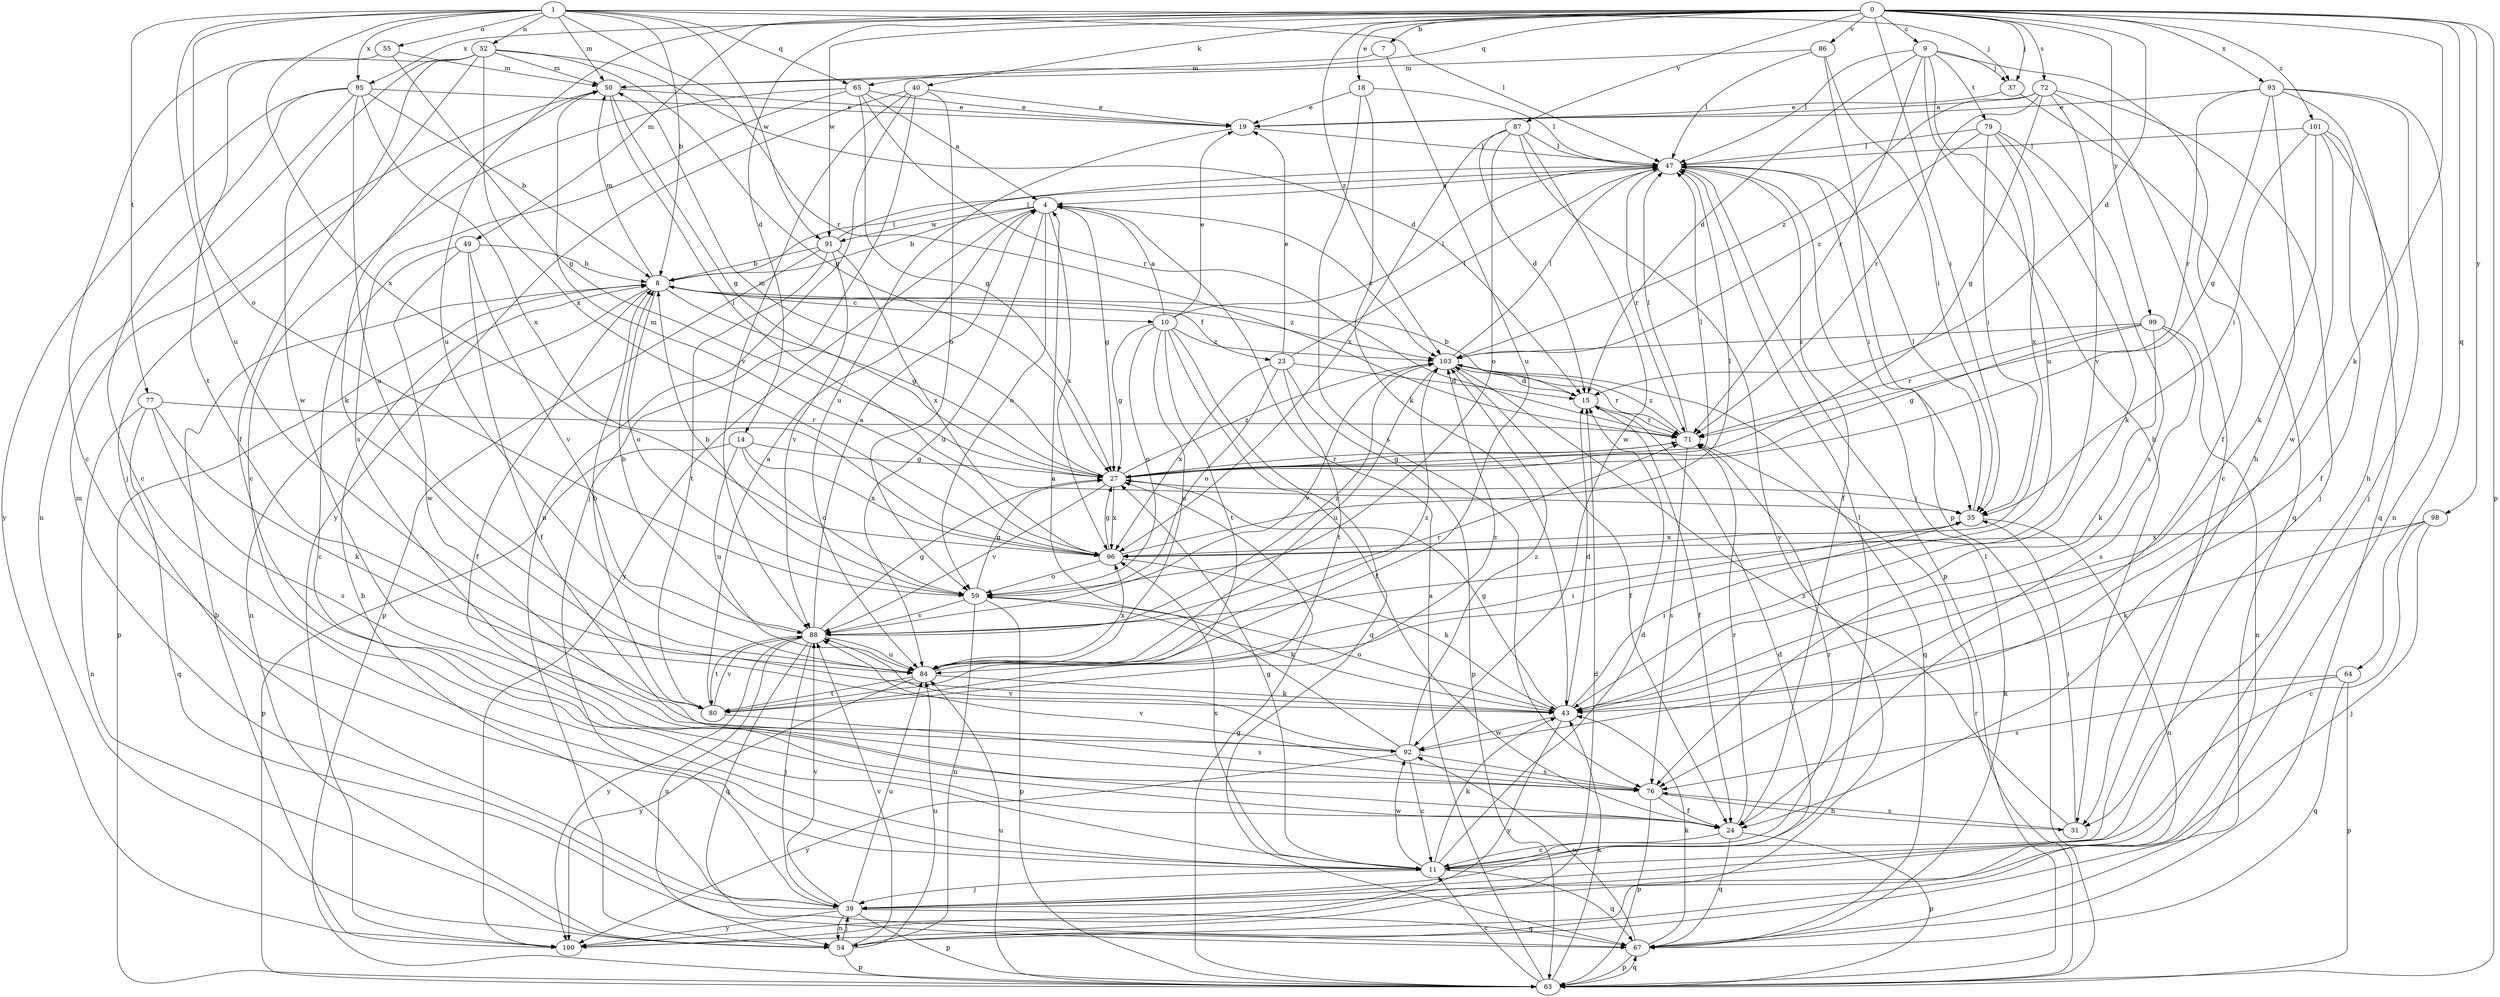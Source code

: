 strict digraph  {
0;
1;
4;
7;
8;
9;
10;
11;
14;
15;
18;
19;
23;
24;
27;
31;
35;
37;
39;
40;
43;
47;
49;
50;
52;
54;
55;
59;
63;
64;
65;
67;
71;
72;
76;
77;
79;
80;
84;
86;
87;
88;
91;
92;
93;
95;
96;
98;
99;
100;
101;
103;
0 -> 7  [label=b];
0 -> 9  [label=c];
0 -> 14  [label=d];
0 -> 15  [label=d];
0 -> 18  [label=e];
0 -> 35  [label=i];
0 -> 37  [label=j];
0 -> 40  [label=k];
0 -> 43  [label=k];
0 -> 49  [label=m];
0 -> 63  [label=p];
0 -> 64  [label=q];
0 -> 65  [label=q];
0 -> 72  [label=s];
0 -> 84  [label=u];
0 -> 86  [label=v];
0 -> 87  [label=v];
0 -> 91  [label=w];
0 -> 93  [label=x];
0 -> 95  [label=x];
0 -> 98  [label=y];
0 -> 99  [label=y];
0 -> 101  [label=z];
0 -> 103  [label=z];
1 -> 8  [label=b];
1 -> 37  [label=j];
1 -> 47  [label=l];
1 -> 50  [label=m];
1 -> 52  [label=n];
1 -> 55  [label=o];
1 -> 59  [label=o];
1 -> 65  [label=q];
1 -> 71  [label=r];
1 -> 77  [label=t];
1 -> 84  [label=u];
1 -> 91  [label=w];
1 -> 95  [label=x];
1 -> 96  [label=x];
4 -> 8  [label=b];
4 -> 27  [label=g];
4 -> 59  [label=o];
4 -> 84  [label=u];
4 -> 91  [label=w];
4 -> 96  [label=x];
4 -> 100  [label=y];
4 -> 103  [label=z];
7 -> 50  [label=m];
7 -> 84  [label=u];
8 -> 10  [label=c];
8 -> 23  [label=f];
8 -> 24  [label=f];
8 -> 27  [label=g];
8 -> 47  [label=l];
8 -> 50  [label=m];
8 -> 54  [label=n];
8 -> 59  [label=o];
8 -> 63  [label=p];
8 -> 103  [label=z];
9 -> 15  [label=d];
9 -> 24  [label=f];
9 -> 31  [label=h];
9 -> 37  [label=j];
9 -> 47  [label=l];
9 -> 71  [label=r];
9 -> 79  [label=t];
9 -> 84  [label=u];
10 -> 4  [label=a];
10 -> 19  [label=e];
10 -> 24  [label=f];
10 -> 27  [label=g];
10 -> 47  [label=l];
10 -> 59  [label=o];
10 -> 67  [label=q];
10 -> 80  [label=t];
10 -> 84  [label=u];
10 -> 103  [label=z];
11 -> 15  [label=d];
11 -> 27  [label=g];
11 -> 39  [label=j];
11 -> 43  [label=k];
11 -> 47  [label=l];
11 -> 67  [label=q];
11 -> 71  [label=r];
11 -> 92  [label=w];
11 -> 96  [label=x];
14 -> 27  [label=g];
14 -> 59  [label=o];
14 -> 63  [label=p];
14 -> 84  [label=u];
14 -> 96  [label=x];
15 -> 8  [label=b];
15 -> 24  [label=f];
15 -> 71  [label=r];
18 -> 19  [label=e];
18 -> 43  [label=k];
18 -> 47  [label=l];
18 -> 76  [label=s];
19 -> 47  [label=l];
19 -> 84  [label=u];
23 -> 15  [label=d];
23 -> 19  [label=e];
23 -> 47  [label=l];
23 -> 59  [label=o];
23 -> 63  [label=p];
23 -> 80  [label=t];
23 -> 96  [label=x];
24 -> 11  [label=c];
24 -> 63  [label=p];
24 -> 67  [label=q];
24 -> 71  [label=r];
27 -> 35  [label=i];
27 -> 47  [label=l];
27 -> 50  [label=m];
27 -> 71  [label=r];
27 -> 88  [label=v];
27 -> 96  [label=x];
27 -> 103  [label=z];
31 -> 35  [label=i];
31 -> 76  [label=s];
31 -> 103  [label=z];
35 -> 47  [label=l];
35 -> 54  [label=n];
35 -> 96  [label=x];
37 -> 19  [label=e];
37 -> 67  [label=q];
39 -> 8  [label=b];
39 -> 15  [label=d];
39 -> 50  [label=m];
39 -> 54  [label=n];
39 -> 63  [label=p];
39 -> 67  [label=q];
39 -> 84  [label=u];
39 -> 88  [label=v];
39 -> 100  [label=y];
40 -> 19  [label=e];
40 -> 39  [label=j];
40 -> 54  [label=n];
40 -> 59  [label=o];
40 -> 88  [label=v];
40 -> 100  [label=y];
43 -> 15  [label=d];
43 -> 27  [label=g];
43 -> 35  [label=i];
43 -> 59  [label=o];
43 -> 92  [label=w];
43 -> 100  [label=y];
47 -> 4  [label=a];
47 -> 24  [label=f];
47 -> 35  [label=i];
47 -> 63  [label=p];
47 -> 71  [label=r];
49 -> 8  [label=b];
49 -> 11  [label=c];
49 -> 24  [label=f];
49 -> 88  [label=v];
49 -> 92  [label=w];
50 -> 19  [label=e];
50 -> 27  [label=g];
50 -> 35  [label=i];
50 -> 43  [label=k];
52 -> 15  [label=d];
52 -> 24  [label=f];
52 -> 27  [label=g];
52 -> 39  [label=j];
52 -> 50  [label=m];
52 -> 80  [label=t];
52 -> 92  [label=w];
52 -> 96  [label=x];
54 -> 39  [label=j];
54 -> 63  [label=p];
54 -> 84  [label=u];
54 -> 88  [label=v];
55 -> 11  [label=c];
55 -> 27  [label=g];
55 -> 50  [label=m];
59 -> 8  [label=b];
59 -> 27  [label=g];
59 -> 43  [label=k];
59 -> 54  [label=n];
59 -> 63  [label=p];
59 -> 88  [label=v];
63 -> 4  [label=a];
63 -> 11  [label=c];
63 -> 27  [label=g];
63 -> 43  [label=k];
63 -> 67  [label=q];
63 -> 71  [label=r];
63 -> 84  [label=u];
64 -> 43  [label=k];
64 -> 63  [label=p];
64 -> 67  [label=q];
64 -> 76  [label=s];
65 -> 4  [label=a];
65 -> 11  [label=c];
65 -> 19  [label=e];
65 -> 27  [label=g];
65 -> 71  [label=r];
65 -> 76  [label=s];
67 -> 43  [label=k];
67 -> 47  [label=l];
67 -> 63  [label=p];
67 -> 92  [label=w];
71 -> 27  [label=g];
71 -> 47  [label=l];
71 -> 76  [label=s];
71 -> 103  [label=z];
72 -> 11  [label=c];
72 -> 19  [label=e];
72 -> 27  [label=g];
72 -> 39  [label=j];
72 -> 71  [label=r];
72 -> 88  [label=v];
72 -> 103  [label=z];
76 -> 24  [label=f];
76 -> 31  [label=h];
76 -> 63  [label=p];
76 -> 88  [label=v];
77 -> 43  [label=k];
77 -> 54  [label=n];
77 -> 67  [label=q];
77 -> 71  [label=r];
77 -> 76  [label=s];
79 -> 35  [label=i];
79 -> 43  [label=k];
79 -> 47  [label=l];
79 -> 76  [label=s];
79 -> 96  [label=x];
79 -> 103  [label=z];
80 -> 4  [label=a];
80 -> 8  [label=b];
80 -> 76  [label=s];
80 -> 88  [label=v];
80 -> 103  [label=z];
84 -> 35  [label=i];
84 -> 43  [label=k];
84 -> 80  [label=t];
84 -> 96  [label=x];
84 -> 100  [label=y];
84 -> 103  [label=z];
86 -> 35  [label=i];
86 -> 47  [label=l];
86 -> 50  [label=m];
86 -> 63  [label=p];
87 -> 15  [label=d];
87 -> 47  [label=l];
87 -> 59  [label=o];
87 -> 92  [label=w];
87 -> 96  [label=x];
87 -> 100  [label=y];
88 -> 4  [label=a];
88 -> 8  [label=b];
88 -> 27  [label=g];
88 -> 39  [label=j];
88 -> 54  [label=n];
88 -> 67  [label=q];
88 -> 71  [label=r];
88 -> 80  [label=t];
88 -> 84  [label=u];
88 -> 100  [label=y];
88 -> 103  [label=z];
91 -> 8  [label=b];
91 -> 47  [label=l];
91 -> 63  [label=p];
91 -> 80  [label=t];
91 -> 88  [label=v];
91 -> 96  [label=x];
92 -> 4  [label=a];
92 -> 11  [label=c];
92 -> 76  [label=s];
92 -> 88  [label=v];
92 -> 100  [label=y];
92 -> 103  [label=z];
93 -> 19  [label=e];
93 -> 27  [label=g];
93 -> 31  [label=h];
93 -> 39  [label=j];
93 -> 54  [label=n];
93 -> 67  [label=q];
93 -> 71  [label=r];
95 -> 8  [label=b];
95 -> 11  [label=c];
95 -> 19  [label=e];
95 -> 54  [label=n];
95 -> 84  [label=u];
95 -> 96  [label=x];
95 -> 100  [label=y];
96 -> 27  [label=g];
96 -> 43  [label=k];
96 -> 47  [label=l];
96 -> 50  [label=m];
96 -> 59  [label=o];
98 -> 11  [label=c];
98 -> 39  [label=j];
98 -> 43  [label=k];
98 -> 96  [label=x];
99 -> 27  [label=g];
99 -> 43  [label=k];
99 -> 54  [label=n];
99 -> 71  [label=r];
99 -> 76  [label=s];
99 -> 103  [label=z];
100 -> 8  [label=b];
100 -> 15  [label=d];
101 -> 24  [label=f];
101 -> 31  [label=h];
101 -> 35  [label=i];
101 -> 43  [label=k];
101 -> 47  [label=l];
101 -> 92  [label=w];
103 -> 15  [label=d];
103 -> 24  [label=f];
103 -> 47  [label=l];
103 -> 67  [label=q];
103 -> 71  [label=r];
103 -> 84  [label=u];
103 -> 88  [label=v];
}
